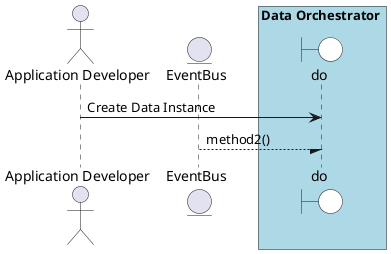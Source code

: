 @startuml

actor "Application Developer"


entity EventBus

box Data Orchestrator #lightblue
    boundary do #white
end box



"Application Developer" -> do: Create Data Instance




EventBus --/ do : method2()
@enduml
